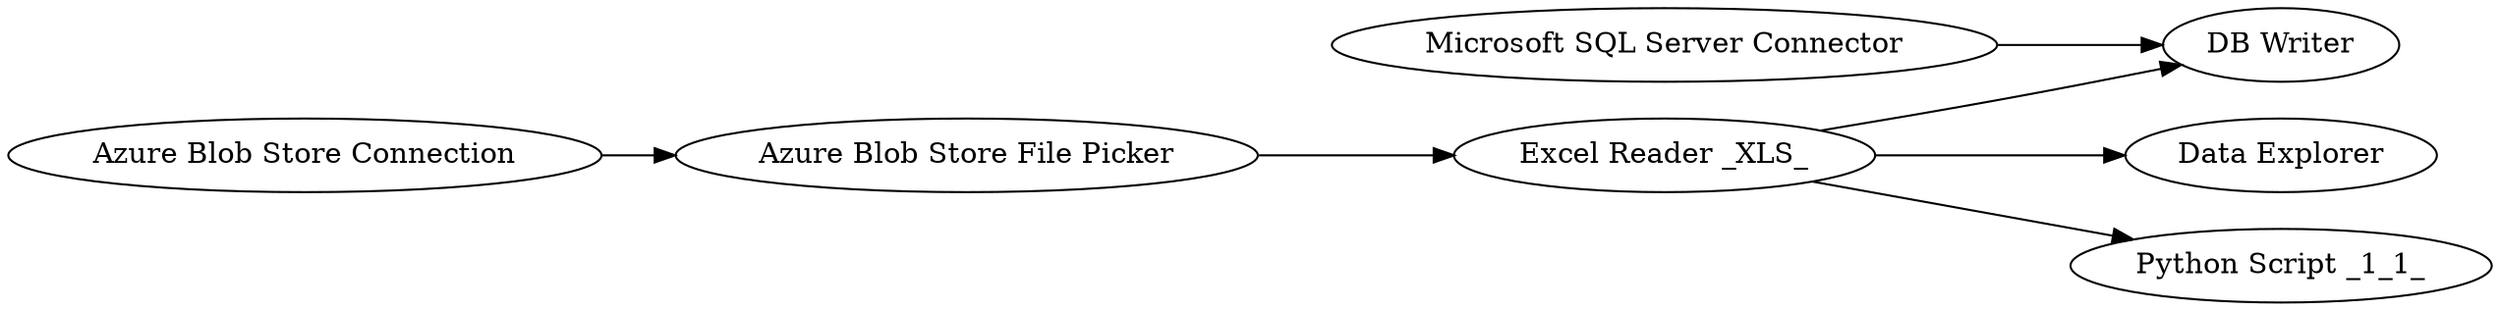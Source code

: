 digraph {
	"2342803258693679043_15" [label="Data Explorer"]
	"2342803258693679043_3" [label="Excel Reader _XLS_"]
	"2342803258693679043_97" [label="Azure Blob Store File Picker"]
	"-4173356009559897713_91" [label="Microsoft SQL Server Connector"]
	"2342803258693679043_8" [label="DB Writer"]
	"2342803258693679043_10" [label="Python Script _1_1_"]
	"1991976518820454859_16" [label="Azure Blob Store Connection"]
	"2342803258693679043_97" -> "2342803258693679043_3"
	"1991976518820454859_16" -> "2342803258693679043_97"
	"-4173356009559897713_91" -> "2342803258693679043_8"
	"2342803258693679043_3" -> "2342803258693679043_8"
	"2342803258693679043_3" -> "2342803258693679043_10"
	"2342803258693679043_3" -> "2342803258693679043_15"
	rankdir=LR
}
